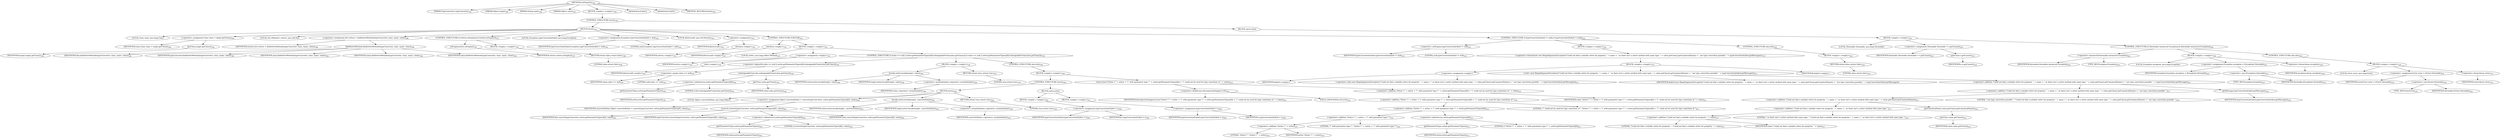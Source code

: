 digraph "setProperty" {  
"522" [label = <(METHOD,setProperty)<SUB>182</SUB>> ]
"523" [label = <(PARAM,TypeConverter typeConverter)<SUB>182</SUB>> ]
"524" [label = <(PARAM,Object target)<SUB>182</SUB>> ]
"525" [label = <(PARAM,String name)<SUB>182</SUB>> ]
"526" [label = <(PARAM,Object value)<SUB>182</SUB>> ]
"527" [label = <(BLOCK,&lt;empty&gt;,&lt;empty&gt;)<SUB>182</SUB>> ]
"528" [label = <(CONTROL_STRUCTURE,try,try)<SUB>183</SUB>> ]
"529" [label = <(BLOCK,try,try)<SUB>183</SUB>> ]
"530" [label = <(LOCAL,Class clazz: java.lang.Class)> ]
"531" [label = <(&lt;operator&gt;.assignment,Class clazz = target.getClass())<SUB>184</SUB>> ]
"532" [label = <(IDENTIFIER,clazz,Class clazz = target.getClass())<SUB>184</SUB>> ]
"533" [label = <(getClass,target.getClass())<SUB>184</SUB>> ]
"534" [label = <(IDENTIFIER,target,target.getClass())<SUB>184</SUB>> ]
"535" [label = <(LOCAL,Set&lt;Method&gt; setters: java.util.Set)> ]
"536" [label = <(&lt;operator&gt;.assignment,Set setters = findSetterMethods(typeConverter, clazz, name, value))<SUB>186</SUB>> ]
"537" [label = <(IDENTIFIER,setters,Set setters = findSetterMethods(typeConverter, clazz, name, value))<SUB>186</SUB>> ]
"538" [label = <(findSetterMethods,findSetterMethods(typeConverter, clazz, name, value))<SUB>186</SUB>> ]
"539" [label = <(IDENTIFIER,this,findSetterMethods(typeConverter, clazz, name, value))<SUB>186</SUB>> ]
"540" [label = <(IDENTIFIER,typeConverter,findSetterMethods(typeConverter, clazz, name, value))<SUB>186</SUB>> ]
"541" [label = <(IDENTIFIER,clazz,findSetterMethods(typeConverter, clazz, name, value))<SUB>186</SUB>> ]
"542" [label = <(IDENTIFIER,name,findSetterMethods(typeConverter, clazz, name, value))<SUB>186</SUB>> ]
"543" [label = <(IDENTIFIER,value,findSetterMethods(typeConverter, clazz, name, value))<SUB>186</SUB>> ]
"544" [label = <(CONTROL_STRUCTURE,if (setters.isEmpty()),if (setters.isEmpty()))<SUB>187</SUB>> ]
"545" [label = <(isEmpty,setters.isEmpty())<SUB>187</SUB>> ]
"546" [label = <(IDENTIFIER,setters,setters.isEmpty())<SUB>187</SUB>> ]
"547" [label = <(BLOCK,&lt;empty&gt;,&lt;empty&gt;)<SUB>187</SUB>> ]
"548" [label = <(RETURN,return false;,return false;)<SUB>188</SUB>> ]
"549" [label = <(LITERAL,false,return false;)<SUB>188</SUB>> ]
"550" [label = <(LOCAL,Exception typeConvertionFailed: java.lang.Exception)> ]
"551" [label = <(&lt;operator&gt;.assignment,Exception typeConvertionFailed = null)<SUB>192</SUB>> ]
"552" [label = <(IDENTIFIER,typeConvertionFailed,Exception typeConvertionFailed = null)<SUB>192</SUB>> ]
"553" [label = <(LITERAL,null,Exception typeConvertionFailed = null)<SUB>192</SUB>> ]
"554" [label = <(LOCAL,$iterLocal0: java.util.Iterator)<SUB>193</SUB>> ]
"555" [label = <(&lt;operator&gt;.assignment,)<SUB>193</SUB>> ]
"556" [label = <(IDENTIFIER,$iterLocal0,)<SUB>193</SUB>> ]
"557" [label = <(iterator,&lt;empty&gt;)<SUB>193</SUB>> ]
"558" [label = <(IDENTIFIER,setters,&lt;empty&gt;)<SUB>193</SUB>> ]
"559" [label = <(CONTROL_STRUCTURE,FOR,FOR)<SUB>193</SUB>> ]
"560" [label = <(hasNext,&lt;empty&gt;)<SUB>193</SUB>> ]
"561" [label = <(IDENTIFIER,$iterLocal0,&lt;empty&gt;)<SUB>193</SUB>> ]
"562" [label = <(BLOCK,&lt;empty&gt;,&lt;empty&gt;)<SUB>193</SUB>> ]
"563" [label = <(LOCAL,setter: java.lang.reflect.Method)<SUB>193</SUB>> ]
"564" [label = <(&lt;operator&gt;.assignment,&lt;empty&gt;)<SUB>193</SUB>> ]
"565" [label = <(IDENTIFIER,setter,&lt;empty&gt;)<SUB>193</SUB>> ]
"566" [label = <(next,&lt;empty&gt;)<SUB>193</SUB>> ]
"567" [label = <(IDENTIFIER,$iterLocal0,&lt;empty&gt;)<SUB>193</SUB>> ]
"568" [label = <(CONTROL_STRUCTURE,if (value == null || setter.getParameterTypes()[0].isAssignableFrom(value.getClass())),if (value == null || setter.getParameterTypes()[0].isAssignableFrom(value.getClass())))<SUB>195</SUB>> ]
"569" [label = <(&lt;operator&gt;.logicalOr,value == null || setter.getParameterTypes()[0].isAssignableFrom(value.getClass()))<SUB>195</SUB>> ]
"570" [label = <(&lt;operator&gt;.equals,value == null)<SUB>195</SUB>> ]
"571" [label = <(IDENTIFIER,value,value == null)<SUB>195</SUB>> ]
"572" [label = <(LITERAL,null,value == null)<SUB>195</SUB>> ]
"573" [label = <(isAssignableFrom,this.isAssignableFrom(value.getClass()))<SUB>195</SUB>> ]
"574" [label = <(&lt;operator&gt;.indexAccess,setter.getParameterTypes()[0])<SUB>195</SUB>> ]
"575" [label = <(getParameterTypes,setter.getParameterTypes())<SUB>195</SUB>> ]
"576" [label = <(IDENTIFIER,setter,setter.getParameterTypes())<SUB>195</SUB>> ]
"577" [label = <(LITERAL,0,this.isAssignableFrom(value.getClass()))<SUB>195</SUB>> ]
"578" [label = <(getClass,value.getClass())<SUB>195</SUB>> ]
"579" [label = <(IDENTIFIER,value,value.getClass())<SUB>195</SUB>> ]
"580" [label = <(BLOCK,&lt;empty&gt;,&lt;empty&gt;)<SUB>195</SUB>> ]
"581" [label = <(invoke,setter.invoke(target, value))<SUB>196</SUB>> ]
"582" [label = <(IDENTIFIER,setter,setter.invoke(target, value))<SUB>196</SUB>> ]
"583" [label = <(IDENTIFIER,target,setter.invoke(target, value))<SUB>196</SUB>> ]
"584" [label = <(&lt;operator&gt;.arrayInitializer,&lt;operator&gt;.arrayInitializer)<SUB>196</SUB>> ]
"585" [label = <(IDENTIFIER,value,&lt;operator&gt;.arrayInitializer)<SUB>196</SUB>> ]
"586" [label = <(RETURN,return true;,return true;)<SUB>197</SUB>> ]
"587" [label = <(LITERAL,true,return true;)<SUB>197</SUB>> ]
"588" [label = <(CONTROL_STRUCTURE,else,else)<SUB>198</SUB>> ]
"589" [label = <(BLOCK,&lt;empty&gt;,&lt;empty&gt;)<SUB>198</SUB>> ]
"590" [label = <(CONTROL_STRUCTURE,try,try)<SUB>200</SUB>> ]
"591" [label = <(BLOCK,try,try)<SUB>200</SUB>> ]
"592" [label = <(LOCAL,Object convertedValue: java.lang.Object)> ]
"593" [label = <(&lt;operator&gt;.assignment,Object convertedValue = convert(typeConverter, setter.getParameterTypes()[0], value))<SUB>202</SUB>> ]
"594" [label = <(IDENTIFIER,convertedValue,Object convertedValue = convert(typeConverter, setter.getParameterTypes()[0], value))<SUB>202</SUB>> ]
"595" [label = <(convert,convert(typeConverter, setter.getParameterTypes()[0], value))<SUB>202</SUB>> ]
"596" [label = <(IDENTIFIER,this,convert(typeConverter, setter.getParameterTypes()[0], value))<SUB>202</SUB>> ]
"597" [label = <(IDENTIFIER,typeConverter,convert(typeConverter, setter.getParameterTypes()[0], value))<SUB>202</SUB>> ]
"598" [label = <(&lt;operator&gt;.indexAccess,setter.getParameterTypes()[0])<SUB>202</SUB>> ]
"599" [label = <(getParameterTypes,setter.getParameterTypes())<SUB>202</SUB>> ]
"600" [label = <(IDENTIFIER,setter,setter.getParameterTypes())<SUB>202</SUB>> ]
"601" [label = <(LITERAL,0,convert(typeConverter, setter.getParameterTypes()[0], value))<SUB>202</SUB>> ]
"602" [label = <(IDENTIFIER,value,convert(typeConverter, setter.getParameterTypes()[0], value))<SUB>202</SUB>> ]
"603" [label = <(invoke,setter.invoke(target, convertedValue))<SUB>203</SUB>> ]
"604" [label = <(IDENTIFIER,setter,setter.invoke(target, convertedValue))<SUB>203</SUB>> ]
"605" [label = <(IDENTIFIER,target,setter.invoke(target, convertedValue))<SUB>203</SUB>> ]
"606" [label = <(&lt;operator&gt;.arrayInitializer,&lt;operator&gt;.arrayInitializer)<SUB>203</SUB>> ]
"607" [label = <(IDENTIFIER,convertedValue,&lt;operator&gt;.arrayInitializer)<SUB>203</SUB>> ]
"608" [label = <(RETURN,return true;,return true;)<SUB>204</SUB>> ]
"609" [label = <(LITERAL,true,return true;)<SUB>204</SUB>> ]
"610" [label = <(BLOCK,catch,catch)> ]
"611" [label = <(BLOCK,&lt;empty&gt;,&lt;empty&gt;)<SUB>205</SUB>> ]
"612" [label = <(&lt;operator&gt;.assignment,typeConvertionFailed = e)<SUB>206</SUB>> ]
"613" [label = <(IDENTIFIER,typeConvertionFailed,typeConvertionFailed = e)<SUB>206</SUB>> ]
"614" [label = <(IDENTIFIER,e,typeConvertionFailed = e)<SUB>206</SUB>> ]
"615" [label = <(BLOCK,&lt;empty&gt;,&lt;empty&gt;)<SUB>207</SUB>> ]
"616" [label = <(&lt;operator&gt;.assignment,typeConvertionFailed = e)<SUB>208</SUB>> ]
"617" [label = <(IDENTIFIER,typeConvertionFailed,typeConvertionFailed = e)<SUB>208</SUB>> ]
"618" [label = <(IDENTIFIER,e,typeConvertionFailed = e)<SUB>208</SUB>> ]
"619" [label = <(trace,trace(&quot;Setter \&quot;&quot; + setter + &quot;\&quot; with parameter type \&quot;&quot; + setter.getParameterTypes()[0] + &quot;\&quot; could not be used for type conertions of &quot; + value))<SUB>210</SUB>> ]
"620" [label = <(&lt;operator&gt;.fieldAccess,IntrospectionSupport.LOG)<SUB>210</SUB>> ]
"621" [label = <(IDENTIFIER,IntrospectionSupport,trace(&quot;Setter \&quot;&quot; + setter + &quot;\&quot; with parameter type \&quot;&quot; + setter.getParameterTypes()[0] + &quot;\&quot; could not be used for type conertions of &quot; + value))<SUB>210</SUB>> ]
"622" [label = <(FIELD_IDENTIFIER,LOG,LOG)<SUB>210</SUB>> ]
"623" [label = <(&lt;operator&gt;.addition,&quot;Setter \&quot;&quot; + setter + &quot;\&quot; with parameter type \&quot;&quot; + setter.getParameterTypes()[0] + &quot;\&quot; could not be used for type conertions of &quot; + value)<SUB>210</SUB>> ]
"624" [label = <(&lt;operator&gt;.addition,&quot;Setter \&quot;&quot; + setter + &quot;\&quot; with parameter type \&quot;&quot; + setter.getParameterTypes()[0] + &quot;\&quot; could not be used for type conertions of &quot;)<SUB>210</SUB>> ]
"625" [label = <(&lt;operator&gt;.addition,&quot;Setter \&quot;&quot; + setter + &quot;\&quot; with parameter type \&quot;&quot; + setter.getParameterTypes()[0])<SUB>210</SUB>> ]
"626" [label = <(&lt;operator&gt;.addition,&quot;Setter \&quot;&quot; + setter + &quot;\&quot; with parameter type \&quot;&quot;)<SUB>210</SUB>> ]
"627" [label = <(&lt;operator&gt;.addition,&quot;Setter \&quot;&quot; + setter)<SUB>210</SUB>> ]
"628" [label = <(LITERAL,&quot;Setter \&quot;&quot;,&quot;Setter \&quot;&quot; + setter)<SUB>210</SUB>> ]
"629" [label = <(IDENTIFIER,setter,&quot;Setter \&quot;&quot; + setter)<SUB>210</SUB>> ]
"630" [label = <(LITERAL,&quot;\&quot; with parameter type \&quot;&quot;,&quot;Setter \&quot;&quot; + setter + &quot;\&quot; with parameter type \&quot;&quot;)<SUB>210</SUB>> ]
"631" [label = <(&lt;operator&gt;.indexAccess,setter.getParameterTypes()[0])<SUB>211</SUB>> ]
"632" [label = <(getParameterTypes,setter.getParameterTypes())<SUB>211</SUB>> ]
"633" [label = <(IDENTIFIER,setter,setter.getParameterTypes())<SUB>211</SUB>> ]
"634" [label = <(LITERAL,0,&quot;Setter \&quot;&quot; + setter + &quot;\&quot; with parameter type \&quot;&quot; + setter.getParameterTypes()[0])<SUB>211</SUB>> ]
"635" [label = <(LITERAL,&quot;\&quot; could not be used for type conertions of &quot;,&quot;Setter \&quot;&quot; + setter + &quot;\&quot; with parameter type \&quot;&quot; + setter.getParameterTypes()[0] + &quot;\&quot; could not be used for type conertions of &quot;)<SUB>211</SUB>> ]
"636" [label = <(IDENTIFIER,value,&quot;Setter \&quot;&quot; + setter + &quot;\&quot; with parameter type \&quot;&quot; + setter.getParameterTypes()[0] + &quot;\&quot; could not be used for type conertions of &quot; + value)<SUB>211</SUB>> ]
"637" [label = <(CONTROL_STRUCTURE,if (typeConvertionFailed != null),if (typeConvertionFailed != null))<SUB>216</SUB>> ]
"638" [label = <(&lt;operator&gt;.notEquals,typeConvertionFailed != null)<SUB>216</SUB>> ]
"639" [label = <(IDENTIFIER,typeConvertionFailed,typeConvertionFailed != null)<SUB>216</SUB>> ]
"640" [label = <(LITERAL,null,typeConvertionFailed != null)<SUB>216</SUB>> ]
"641" [label = <(BLOCK,&lt;empty&gt;,&lt;empty&gt;)<SUB>216</SUB>> ]
"642" [label = <(&lt;operator&gt;.throw,throw new IllegalArgumentException(&quot;Could not find a suitable setter for property: &quot; + name + &quot; as there isn't a setter method with same type: &quot; + value.getClass().getCanonicalName() + &quot; nor type convertion possbile: &quot; + typeConvertionFailed.getMessage());)<SUB>217</SUB>> ]
"643" [label = <(BLOCK,&lt;empty&gt;,&lt;empty&gt;)<SUB>217</SUB>> ]
"644" [label = <(&lt;operator&gt;.assignment,&lt;empty&gt;)> ]
"645" [label = <(IDENTIFIER,$obj10,&lt;empty&gt;)> ]
"646" [label = <(&lt;operator&gt;.alloc,new IllegalArgumentException(&quot;Could not find a suitable setter for property: &quot; + name + &quot; as there isn't a setter method with same type: &quot; + value.getClass().getCanonicalName() + &quot; nor type convertion possbile: &quot; + typeConvertionFailed.getMessage()))<SUB>217</SUB>> ]
"647" [label = <(&lt;init&gt;,new IllegalArgumentException(&quot;Could not find a suitable setter for property: &quot; + name + &quot; as there isn't a setter method with same type: &quot; + value.getClass().getCanonicalName() + &quot; nor type convertion possbile: &quot; + typeConvertionFailed.getMessage()))<SUB>217</SUB>> ]
"648" [label = <(IDENTIFIER,$obj10,new IllegalArgumentException(&quot;Could not find a suitable setter for property: &quot; + name + &quot; as there isn't a setter method with same type: &quot; + value.getClass().getCanonicalName() + &quot; nor type convertion possbile: &quot; + typeConvertionFailed.getMessage()))> ]
"649" [label = <(&lt;operator&gt;.addition,&quot;Could not find a suitable setter for property: &quot; + name + &quot; as there isn't a setter method with same type: &quot; + value.getClass().getCanonicalName() + &quot; nor type convertion possbile: &quot; + typeConvertionFailed.getMessage())<SUB>217</SUB>> ]
"650" [label = <(&lt;operator&gt;.addition,&quot;Could not find a suitable setter for property: &quot; + name + &quot; as there isn't a setter method with same type: &quot; + value.getClass().getCanonicalName() + &quot; nor type convertion possbile: &quot;)<SUB>217</SUB>> ]
"651" [label = <(&lt;operator&gt;.addition,&quot;Could not find a suitable setter for property: &quot; + name + &quot; as there isn't a setter method with same type: &quot; + value.getClass().getCanonicalName())<SUB>217</SUB>> ]
"652" [label = <(&lt;operator&gt;.addition,&quot;Could not find a suitable setter for property: &quot; + name + &quot; as there isn't a setter method with same type: &quot;)<SUB>217</SUB>> ]
"653" [label = <(&lt;operator&gt;.addition,&quot;Could not find a suitable setter for property: &quot; + name)<SUB>217</SUB>> ]
"654" [label = <(LITERAL,&quot;Could not find a suitable setter for property: &quot;,&quot;Could not find a suitable setter for property: &quot; + name)<SUB>217</SUB>> ]
"655" [label = <(IDENTIFIER,name,&quot;Could not find a suitable setter for property: &quot; + name)<SUB>217</SUB>> ]
"656" [label = <(LITERAL,&quot; as there isn't a setter method with same type: &quot;,&quot;Could not find a suitable setter for property: &quot; + name + &quot; as there isn't a setter method with same type: &quot;)<SUB>218</SUB>> ]
"657" [label = <(getCanonicalName,value.getClass().getCanonicalName())<SUB>218</SUB>> ]
"658" [label = <(getClass,value.getClass())<SUB>218</SUB>> ]
"659" [label = <(IDENTIFIER,value,value.getClass())<SUB>218</SUB>> ]
"660" [label = <(LITERAL,&quot; nor type convertion possbile: &quot;,&quot;Could not find a suitable setter for property: &quot; + name + &quot; as there isn't a setter method with same type: &quot; + value.getClass().getCanonicalName() + &quot; nor type convertion possbile: &quot;)<SUB>219</SUB>> ]
"661" [label = <(getMessage,typeConvertionFailed.getMessage())<SUB>219</SUB>> ]
"662" [label = <(IDENTIFIER,typeConvertionFailed,typeConvertionFailed.getMessage())<SUB>219</SUB>> ]
"663" [label = <(IDENTIFIER,$obj10,&lt;empty&gt;)> ]
"664" [label = <(CONTROL_STRUCTURE,else,else)<SUB>220</SUB>> ]
"665" [label = <(BLOCK,&lt;empty&gt;,&lt;empty&gt;)<SUB>220</SUB>> ]
"666" [label = <(RETURN,return false;,return false;)<SUB>221</SUB>> ]
"667" [label = <(LITERAL,false,return false;)<SUB>221</SUB>> ]
"668" [label = <(BLOCK,catch,catch)> ]
"669" [label = <(BLOCK,&lt;empty&gt;,&lt;empty&gt;)<SUB>223</SUB>> ]
"670" [label = <(LOCAL,Throwable throwable: java.lang.Throwable)> ]
"671" [label = <(&lt;operator&gt;.assignment,Throwable throwable = e.getCause())<SUB>225</SUB>> ]
"672" [label = <(IDENTIFIER,throwable,Throwable throwable = e.getCause())<SUB>225</SUB>> ]
"673" [label = <(getCause,e.getCause())<SUB>225</SUB>> ]
"674" [label = <(IDENTIFIER,e,e.getCause())<SUB>225</SUB>> ]
"675" [label = <(CONTROL_STRUCTURE,if (throwable instanceof Exception),if (throwable instanceof Exception))<SUB>226</SUB>> ]
"676" [label = <(&lt;operator&gt;.instanceOf,throwable instanceof Exception)<SUB>226</SUB>> ]
"677" [label = <(IDENTIFIER,throwable,throwable instanceof Exception)<SUB>226</SUB>> ]
"678" [label = <(TYPE_REF,Exception,Exception)<SUB>226</SUB>> ]
"679" [label = <(BLOCK,&lt;empty&gt;,&lt;empty&gt;)<SUB>226</SUB>> ]
"680" [label = <(LOCAL,Exception exception: java.lang.Exception)> ]
"681" [label = <(&lt;operator&gt;.assignment,Exception exception = (Exception) throwable)<SUB>227</SUB>> ]
"682" [label = <(IDENTIFIER,exception,Exception exception = (Exception) throwable)<SUB>227</SUB>> ]
"683" [label = <(&lt;operator&gt;.cast,(Exception) throwable)<SUB>227</SUB>> ]
"684" [label = <(TYPE_REF,Exception,Exception)<SUB>227</SUB>> ]
"685" [label = <(IDENTIFIER,throwable,(Exception) throwable)<SUB>227</SUB>> ]
"686" [label = <(&lt;operator&gt;.throw,throw exception;)<SUB>228</SUB>> ]
"687" [label = <(IDENTIFIER,exception,throw exception;)<SUB>228</SUB>> ]
"688" [label = <(CONTROL_STRUCTURE,else,else)<SUB>229</SUB>> ]
"689" [label = <(BLOCK,&lt;empty&gt;,&lt;empty&gt;)<SUB>229</SUB>> ]
"690" [label = <(LOCAL,Error error: java.lang.Error)> ]
"691" [label = <(&lt;operator&gt;.assignment,Error error = (Error) throwable)<SUB>230</SUB>> ]
"692" [label = <(IDENTIFIER,error,Error error = (Error) throwable)<SUB>230</SUB>> ]
"693" [label = <(&lt;operator&gt;.cast,(Error) throwable)<SUB>230</SUB>> ]
"694" [label = <(TYPE_REF,Error,Error)<SUB>230</SUB>> ]
"695" [label = <(IDENTIFIER,throwable,(Error) throwable)<SUB>230</SUB>> ]
"696" [label = <(&lt;operator&gt;.throw,throw error;)<SUB>231</SUB>> ]
"697" [label = <(IDENTIFIER,error,throw error;)<SUB>231</SUB>> ]
"698" [label = <(MODIFIER,PUBLIC)> ]
"699" [label = <(MODIFIER,STATIC)> ]
"700" [label = <(METHOD_RETURN,boolean)<SUB>182</SUB>> ]
  "522" -> "523" 
  "522" -> "524" 
  "522" -> "525" 
  "522" -> "526" 
  "522" -> "527" 
  "522" -> "698" 
  "522" -> "699" 
  "522" -> "700" 
  "527" -> "528" 
  "528" -> "529" 
  "528" -> "668" 
  "529" -> "530" 
  "529" -> "531" 
  "529" -> "535" 
  "529" -> "536" 
  "529" -> "544" 
  "529" -> "550" 
  "529" -> "551" 
  "529" -> "554" 
  "529" -> "555" 
  "529" -> "559" 
  "529" -> "637" 
  "531" -> "532" 
  "531" -> "533" 
  "533" -> "534" 
  "536" -> "537" 
  "536" -> "538" 
  "538" -> "539" 
  "538" -> "540" 
  "538" -> "541" 
  "538" -> "542" 
  "538" -> "543" 
  "544" -> "545" 
  "544" -> "547" 
  "545" -> "546" 
  "547" -> "548" 
  "548" -> "549" 
  "551" -> "552" 
  "551" -> "553" 
  "555" -> "556" 
  "555" -> "557" 
  "557" -> "558" 
  "559" -> "560" 
  "559" -> "562" 
  "560" -> "561" 
  "562" -> "563" 
  "562" -> "564" 
  "562" -> "568" 
  "564" -> "565" 
  "564" -> "566" 
  "566" -> "567" 
  "568" -> "569" 
  "568" -> "580" 
  "568" -> "588" 
  "569" -> "570" 
  "569" -> "573" 
  "570" -> "571" 
  "570" -> "572" 
  "573" -> "574" 
  "573" -> "578" 
  "574" -> "575" 
  "574" -> "577" 
  "575" -> "576" 
  "578" -> "579" 
  "580" -> "581" 
  "580" -> "586" 
  "581" -> "582" 
  "581" -> "583" 
  "581" -> "584" 
  "584" -> "585" 
  "586" -> "587" 
  "588" -> "589" 
  "589" -> "590" 
  "589" -> "619" 
  "590" -> "591" 
  "590" -> "610" 
  "591" -> "592" 
  "591" -> "593" 
  "591" -> "603" 
  "591" -> "608" 
  "593" -> "594" 
  "593" -> "595" 
  "595" -> "596" 
  "595" -> "597" 
  "595" -> "598" 
  "595" -> "602" 
  "598" -> "599" 
  "598" -> "601" 
  "599" -> "600" 
  "603" -> "604" 
  "603" -> "605" 
  "603" -> "606" 
  "606" -> "607" 
  "608" -> "609" 
  "610" -> "611" 
  "610" -> "615" 
  "611" -> "612" 
  "612" -> "613" 
  "612" -> "614" 
  "615" -> "616" 
  "616" -> "617" 
  "616" -> "618" 
  "619" -> "620" 
  "619" -> "623" 
  "620" -> "621" 
  "620" -> "622" 
  "623" -> "624" 
  "623" -> "636" 
  "624" -> "625" 
  "624" -> "635" 
  "625" -> "626" 
  "625" -> "631" 
  "626" -> "627" 
  "626" -> "630" 
  "627" -> "628" 
  "627" -> "629" 
  "631" -> "632" 
  "631" -> "634" 
  "632" -> "633" 
  "637" -> "638" 
  "637" -> "641" 
  "637" -> "664" 
  "638" -> "639" 
  "638" -> "640" 
  "641" -> "642" 
  "642" -> "643" 
  "643" -> "644" 
  "643" -> "647" 
  "643" -> "663" 
  "644" -> "645" 
  "644" -> "646" 
  "647" -> "648" 
  "647" -> "649" 
  "649" -> "650" 
  "649" -> "661" 
  "650" -> "651" 
  "650" -> "660" 
  "651" -> "652" 
  "651" -> "657" 
  "652" -> "653" 
  "652" -> "656" 
  "653" -> "654" 
  "653" -> "655" 
  "657" -> "658" 
  "658" -> "659" 
  "661" -> "662" 
  "664" -> "665" 
  "665" -> "666" 
  "666" -> "667" 
  "668" -> "669" 
  "669" -> "670" 
  "669" -> "671" 
  "669" -> "675" 
  "671" -> "672" 
  "671" -> "673" 
  "673" -> "674" 
  "675" -> "676" 
  "675" -> "679" 
  "675" -> "688" 
  "676" -> "677" 
  "676" -> "678" 
  "679" -> "680" 
  "679" -> "681" 
  "679" -> "686" 
  "681" -> "682" 
  "681" -> "683" 
  "683" -> "684" 
  "683" -> "685" 
  "686" -> "687" 
  "688" -> "689" 
  "689" -> "690" 
  "689" -> "691" 
  "689" -> "696" 
  "691" -> "692" 
  "691" -> "693" 
  "693" -> "694" 
  "693" -> "695" 
  "696" -> "697" 
}
